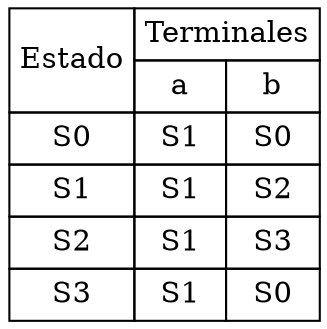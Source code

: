 digraph tablatransiciones {
abc [shape=none, margin=0, label=<
<TABLE BORDER="0" CELLBORDER="1" CELLSPACING="0" CELLPADDING="4">
<TR>
<TD ROWSPAN="2">Estado</TD>
<TD COLSPAN="2">Terminales</TD>
</TR>
<TR>
<TD>a</TD><TD>b</TD></TR>
<TR>
<TD>S0</TD><TD>S1</TD><TD>S0</TD></TR>
<TR>
<TD>S1</TD><TD>S1</TD><TD>S2</TD></TR>
<TR>
<TD>S2</TD><TD>S1</TD><TD>S3</TD></TR>
<TR>
<TD>S3</TD><TD>S1</TD><TD>S0</TD></TR>
</TABLE>>];
}